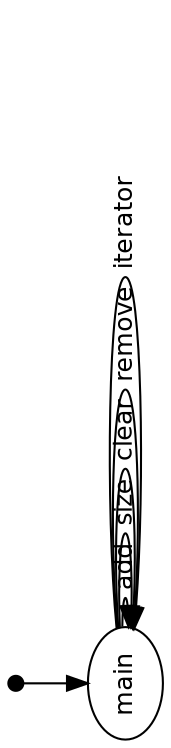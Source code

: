 digraph model {
  orientation = landscape;
  graph [ rankdir = "TB", ranksep="0.4", nodesep="0.2" ];
  node [ fontname = "Helvetica", fontsize="12.0", margin="0.07" ];
  edge [ fontname = "Helvetica", fontsize="12.0", margin="0.05" ];
  "" [ shape = "point", height="0.1" ];
  "" -> main
  main	-> main [ label = " add " ];
  main	-> main [ label = " size " ];
  main	-> main [ label = " clear " ];
  main	-> main [ label = " remove " ];
  main	-> main [ label = " iterator " ];
}
